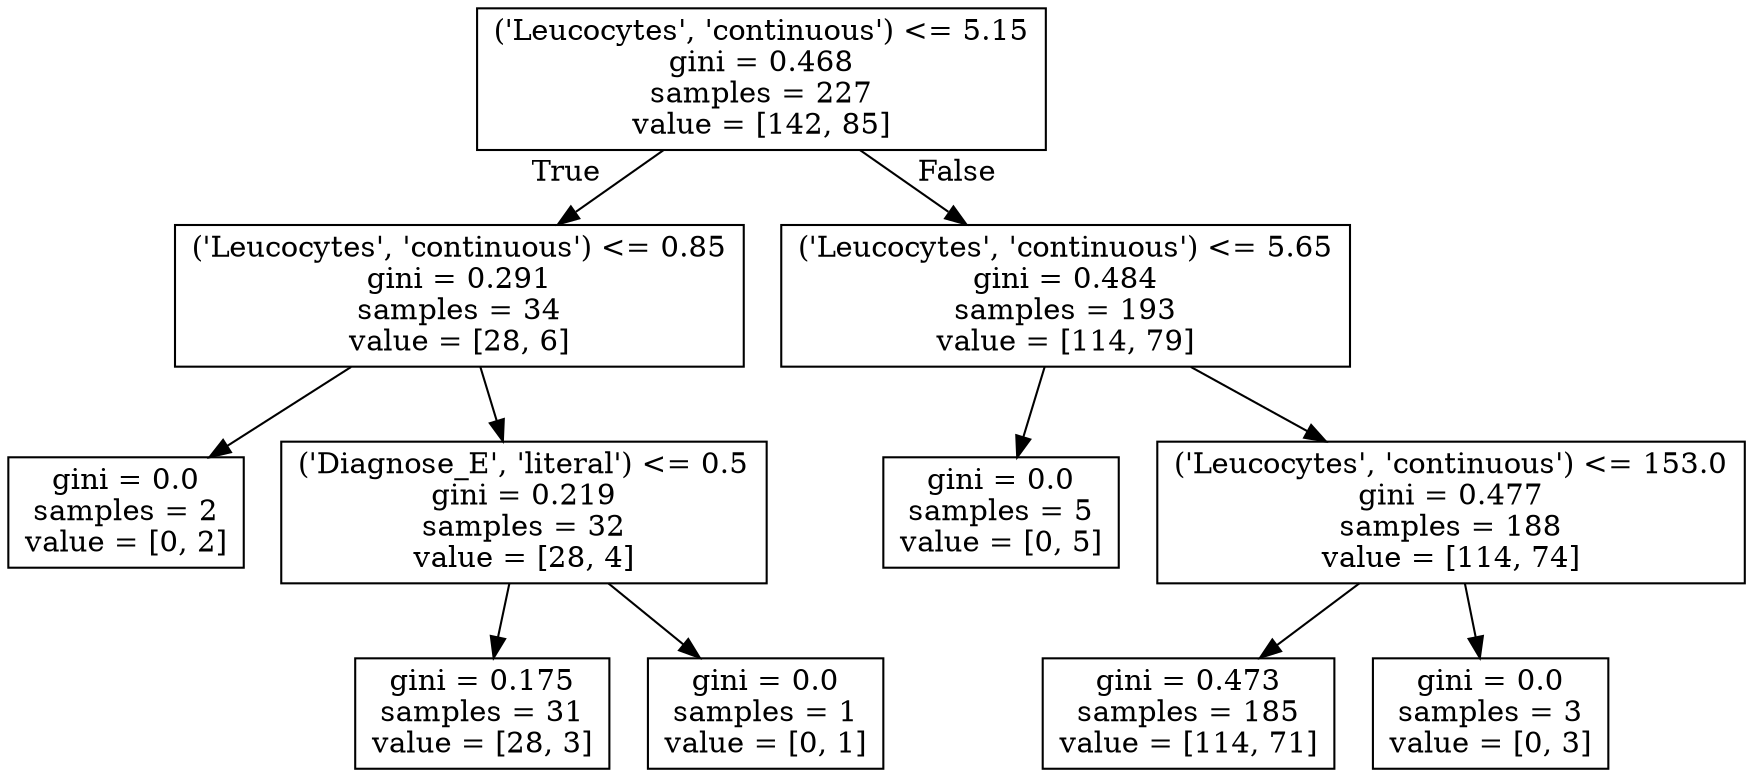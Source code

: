 digraph Tree {
node [shape=box] ;
0 [label="('Leucocytes', 'continuous') <= 5.15\ngini = 0.468\nsamples = 227\nvalue = [142, 85]"] ;
1 [label="('Leucocytes', 'continuous') <= 0.85\ngini = 0.291\nsamples = 34\nvalue = [28, 6]"] ;
0 -> 1 [labeldistance=2.5, labelangle=45, headlabel="True"] ;
2 [label="gini = 0.0\nsamples = 2\nvalue = [0, 2]"] ;
1 -> 2 ;
3 [label="('Diagnose_E', 'literal') <= 0.5\ngini = 0.219\nsamples = 32\nvalue = [28, 4]"] ;
1 -> 3 ;
4 [label="gini = 0.175\nsamples = 31\nvalue = [28, 3]"] ;
3 -> 4 ;
5 [label="gini = 0.0\nsamples = 1\nvalue = [0, 1]"] ;
3 -> 5 ;
6 [label="('Leucocytes', 'continuous') <= 5.65\ngini = 0.484\nsamples = 193\nvalue = [114, 79]"] ;
0 -> 6 [labeldistance=2.5, labelangle=-45, headlabel="False"] ;
7 [label="gini = 0.0\nsamples = 5\nvalue = [0, 5]"] ;
6 -> 7 ;
8 [label="('Leucocytes', 'continuous') <= 153.0\ngini = 0.477\nsamples = 188\nvalue = [114, 74]"] ;
6 -> 8 ;
9 [label="gini = 0.473\nsamples = 185\nvalue = [114, 71]"] ;
8 -> 9 ;
10 [label="gini = 0.0\nsamples = 3\nvalue = [0, 3]"] ;
8 -> 10 ;
}